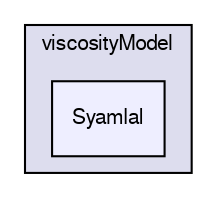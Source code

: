 digraph "applications/solvers/multiphase/twoPhaseEulerFoam/phaseCompressibleTurbulenceModels/kineticTheoryModels/viscosityModel/Syamlal" {
  bgcolor=transparent;
  compound=true
  node [ fontsize="10", fontname="FreeSans"];
  edge [ labelfontsize="10", labelfontname="FreeSans"];
  subgraph clusterdir_3a016090ec0dbe2adbd41e72261da980 {
    graph [ bgcolor="#ddddee", pencolor="black", label="viscosityModel" fontname="FreeSans", fontsize="10", URL="dir_3a016090ec0dbe2adbd41e72261da980.html"]
  dir_e865379f8b004ec7f9b9d42ee89c27d4 [shape=box, label="Syamlal", style="filled", fillcolor="#eeeeff", pencolor="black", URL="dir_e865379f8b004ec7f9b9d42ee89c27d4.html"];
  }
}
